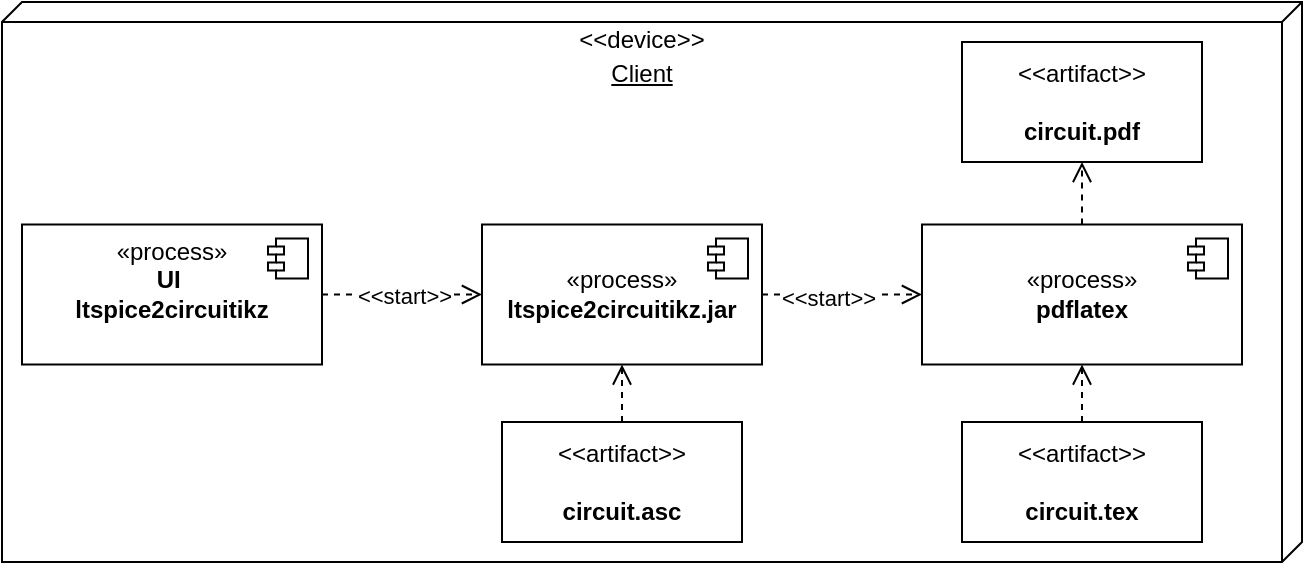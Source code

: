 <mxfile version="21.4.0" type="device">
  <diagram name="Pagina-1" id="rq8_ZpK8CWb6Rov4cxF6">
    <mxGraphModel dx="2150" dy="955" grid="1" gridSize="10" guides="1" tooltips="1" connect="1" arrows="1" fold="1" page="1" pageScale="1" pageWidth="827" pageHeight="1169" math="0" shadow="0">
      <root>
        <mxCell id="0" />
        <mxCell id="1" parent="0" />
        <mxCell id="oChDVzHdopVQnyHylLtt-1" value="" style="group" vertex="1" connectable="0" parent="1">
          <mxGeometry x="100" y="320" width="650" height="280" as="geometry" />
        </mxCell>
        <mxCell id="whEA6oNRr_4cYqzZEE1z-1" value="&lt;br&gt;Client" style="verticalAlign=top;align=center;spacingTop=8;spacingLeft=2;spacingRight=12;shape=cube;size=10;direction=south;fontStyle=4;html=1;whiteSpace=wrap;" parent="oChDVzHdopVQnyHylLtt-1" vertex="1">
          <mxGeometry width="650" height="280" as="geometry" />
        </mxCell>
        <mxCell id="whEA6oNRr_4cYqzZEE1z-2" value="«process»&lt;br&gt;&lt;b&gt;UI&amp;nbsp;&lt;br&gt;&lt;/b&gt;&lt;b style=&quot;border-color: var(--border-color);&quot;&gt;ltspice2circuitikz&lt;/b&gt;&lt;b&gt;&lt;br&gt;&amp;nbsp;&lt;/b&gt;" style="html=1;dropTarget=0;whiteSpace=wrap;" parent="oChDVzHdopVQnyHylLtt-1" vertex="1">
          <mxGeometry x="10" y="111.25" width="150" height="70" as="geometry" />
        </mxCell>
        <mxCell id="whEA6oNRr_4cYqzZEE1z-3" value="" style="shape=module;jettyWidth=8;jettyHeight=4;" parent="whEA6oNRr_4cYqzZEE1z-2" vertex="1">
          <mxGeometry x="1" width="20" height="20" relative="1" as="geometry">
            <mxPoint x="-27" y="7" as="offset" />
          </mxGeometry>
        </mxCell>
        <mxCell id="whEA6oNRr_4cYqzZEE1z-5" value="«process»&lt;b style=&quot;border-color: var(--border-color);&quot;&gt;&lt;br&gt;ltspice2circuitikz.jar&lt;/b&gt;" style="html=1;dropTarget=0;whiteSpace=wrap;" parent="oChDVzHdopVQnyHylLtt-1" vertex="1">
          <mxGeometry x="240" y="111.25" width="140" height="70" as="geometry" />
        </mxCell>
        <mxCell id="whEA6oNRr_4cYqzZEE1z-6" value="" style="shape=module;jettyWidth=8;jettyHeight=4;" parent="whEA6oNRr_4cYqzZEE1z-5" vertex="1">
          <mxGeometry x="1" width="20" height="20" relative="1" as="geometry">
            <mxPoint x="-27" y="7" as="offset" />
          </mxGeometry>
        </mxCell>
        <mxCell id="whEA6oNRr_4cYqzZEE1z-11" value="" style="endArrow=open;startArrow=none;endFill=0;startFill=0;endSize=8;html=1;verticalAlign=bottom;dashed=1;labelBackgroundColor=none;rounded=0;exitX=1;exitY=0.5;exitDx=0;exitDy=0;entryX=0;entryY=0.5;entryDx=0;entryDy=0;" parent="oChDVzHdopVQnyHylLtt-1" source="whEA6oNRr_4cYqzZEE1z-2" target="whEA6oNRr_4cYqzZEE1z-5" edge="1">
          <mxGeometry width="160" relative="1" as="geometry">
            <mxPoint x="360" y="260" as="sourcePoint" />
            <mxPoint x="360" y="213" as="targetPoint" />
          </mxGeometry>
        </mxCell>
        <mxCell id="whEA6oNRr_4cYqzZEE1z-16" value="&amp;lt;&amp;lt;start&amp;gt;&amp;gt;" style="edgeLabel;html=1;align=center;verticalAlign=middle;resizable=0;points=[];" parent="whEA6oNRr_4cYqzZEE1z-11" vertex="1" connectable="0">
          <mxGeometry x="-0.292" relative="1" as="geometry">
            <mxPoint x="12" as="offset" />
          </mxGeometry>
        </mxCell>
        <mxCell id="whEA6oNRr_4cYqzZEE1z-12" value="" style="endArrow=open;startArrow=none;endFill=0;startFill=0;endSize=8;html=1;verticalAlign=bottom;dashed=1;labelBackgroundColor=none;rounded=0;exitX=1;exitY=0.5;exitDx=0;exitDy=0;entryX=0;entryY=0.5;entryDx=0;entryDy=0;" parent="oChDVzHdopVQnyHylLtt-1" source="whEA6oNRr_4cYqzZEE1z-5" target="whEA6oNRr_4cYqzZEE1z-13" edge="1">
          <mxGeometry width="160" relative="1" as="geometry">
            <mxPoint x="420" y="145.96" as="sourcePoint" />
            <mxPoint x="490" y="145.96" as="targetPoint" />
          </mxGeometry>
        </mxCell>
        <mxCell id="whEA6oNRr_4cYqzZEE1z-17" value="&amp;lt;&amp;lt;start&amp;gt;&amp;gt;" style="edgeLabel;html=1;align=center;verticalAlign=middle;resizable=0;points=[];" parent="whEA6oNRr_4cYqzZEE1z-12" vertex="1" connectable="0">
          <mxGeometry x="-0.184" y="-1" relative="1" as="geometry">
            <mxPoint as="offset" />
          </mxGeometry>
        </mxCell>
        <mxCell id="whEA6oNRr_4cYqzZEE1z-13" value="«process»&lt;b style=&quot;border-color: var(--border-color);&quot;&gt;&lt;br&gt;pdflatex&lt;/b&gt;" style="html=1;dropTarget=0;whiteSpace=wrap;" parent="oChDVzHdopVQnyHylLtt-1" vertex="1">
          <mxGeometry x="460" y="111.25" width="160" height="70" as="geometry" />
        </mxCell>
        <mxCell id="whEA6oNRr_4cYqzZEE1z-14" value="" style="shape=module;jettyWidth=8;jettyHeight=4;" parent="whEA6oNRr_4cYqzZEE1z-13" vertex="1">
          <mxGeometry x="1" width="20" height="20" relative="1" as="geometry">
            <mxPoint x="-27" y="7" as="offset" />
          </mxGeometry>
        </mxCell>
        <mxCell id="whEA6oNRr_4cYqzZEE1z-4" value="&amp;lt;&amp;lt;device&amp;gt;&amp;gt;" style="text;html=1;strokeColor=none;fillColor=none;align=center;verticalAlign=middle;whiteSpace=wrap;rounded=0;" parent="oChDVzHdopVQnyHylLtt-1" vertex="1">
          <mxGeometry x="290" width="60" height="37.5" as="geometry" />
        </mxCell>
        <mxCell id="whEA6oNRr_4cYqzZEE1z-21" value="&amp;lt;&amp;lt;artifact&amp;gt;&amp;gt;&lt;br&gt;&lt;br&gt;&lt;b&gt;circuit.pdf&lt;/b&gt;" style="html=1;align=center;verticalAlign=middle;dashed=0;whiteSpace=wrap;" parent="oChDVzHdopVQnyHylLtt-1" vertex="1">
          <mxGeometry x="480" y="20" width="120" height="60" as="geometry" />
        </mxCell>
        <mxCell id="whEA6oNRr_4cYqzZEE1z-22" value="" style="endArrow=open;startArrow=none;endFill=0;startFill=0;endSize=8;html=1;verticalAlign=bottom;dashed=1;labelBackgroundColor=none;rounded=0;exitX=0.5;exitY=0;exitDx=0;exitDy=0;entryX=0.5;entryY=1;entryDx=0;entryDy=0;" parent="oChDVzHdopVQnyHylLtt-1" source="whEA6oNRr_4cYqzZEE1z-13" target="whEA6oNRr_4cYqzZEE1z-21" edge="1">
          <mxGeometry width="160" relative="1" as="geometry">
            <mxPoint x="690" y="240" as="sourcePoint" />
            <mxPoint x="690" y="191" as="targetPoint" />
          </mxGeometry>
        </mxCell>
        <mxCell id="whEA6oNRr_4cYqzZEE1z-15" value="&amp;lt;&amp;lt;artifact&amp;gt;&amp;gt;&lt;br&gt;&lt;br&gt;&lt;b&gt;circuit.asc&lt;/b&gt;" style="html=1;align=center;verticalAlign=middle;dashed=0;whiteSpace=wrap;" parent="oChDVzHdopVQnyHylLtt-1" vertex="1">
          <mxGeometry x="250" y="210" width="120" height="60" as="geometry" />
        </mxCell>
        <mxCell id="whEA6oNRr_4cYqzZEE1z-18" value="" style="endArrow=open;startArrow=none;endFill=0;startFill=0;endSize=8;html=1;verticalAlign=bottom;dashed=1;labelBackgroundColor=none;rounded=0;exitX=0.5;exitY=0;exitDx=0;exitDy=0;entryX=0.5;entryY=1;entryDx=0;entryDy=0;" parent="oChDVzHdopVQnyHylLtt-1" source="whEA6oNRr_4cYqzZEE1z-15" target="whEA6oNRr_4cYqzZEE1z-5" edge="1">
          <mxGeometry width="160" relative="1" as="geometry">
            <mxPoint x="210" y="230" as="sourcePoint" />
            <mxPoint x="340" y="180" as="targetPoint" />
          </mxGeometry>
        </mxCell>
        <mxCell id="whEA6oNRr_4cYqzZEE1z-19" value="&amp;lt;&amp;lt;artifact&amp;gt;&amp;gt;&lt;br&gt;&lt;br&gt;&lt;b&gt;circuit.tex&lt;/b&gt;" style="html=1;align=center;verticalAlign=middle;dashed=0;whiteSpace=wrap;" parent="oChDVzHdopVQnyHylLtt-1" vertex="1">
          <mxGeometry x="480" y="210" width="120" height="60" as="geometry" />
        </mxCell>
        <mxCell id="whEA6oNRr_4cYqzZEE1z-20" value="" style="endArrow=open;startArrow=none;endFill=0;startFill=0;endSize=8;html=1;verticalAlign=bottom;dashed=1;labelBackgroundColor=none;rounded=0;exitX=0.5;exitY=0;exitDx=0;exitDy=0;entryX=0.5;entryY=1;entryDx=0;entryDy=0;" parent="oChDVzHdopVQnyHylLtt-1" source="whEA6oNRr_4cYqzZEE1z-19" target="whEA6oNRr_4cYqzZEE1z-13" edge="1">
          <mxGeometry width="160" relative="1" as="geometry">
            <mxPoint x="647" y="230" as="sourcePoint" />
            <mxPoint x="577" y="181" as="targetPoint" />
          </mxGeometry>
        </mxCell>
      </root>
    </mxGraphModel>
  </diagram>
</mxfile>
